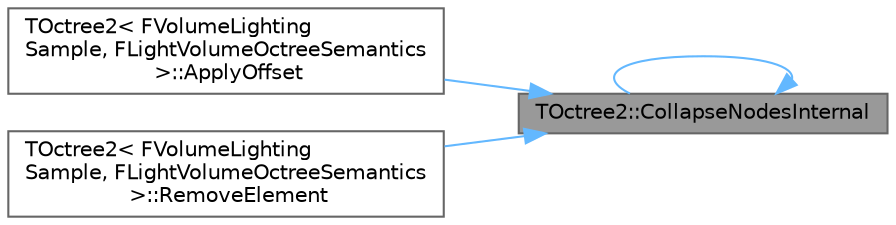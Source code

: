 digraph "TOctree2::CollapseNodesInternal"
{
 // INTERACTIVE_SVG=YES
 // LATEX_PDF_SIZE
  bgcolor="transparent";
  edge [fontname=Helvetica,fontsize=10,labelfontname=Helvetica,labelfontsize=10];
  node [fontname=Helvetica,fontsize=10,shape=box,height=0.2,width=0.4];
  rankdir="RL";
  Node1 [id="Node000001",label="TOctree2::CollapseNodesInternal",height=0.2,width=0.4,color="gray40", fillcolor="grey60", style="filled", fontcolor="black",tooltip=" "];
  Node1 -> Node2 [id="edge1_Node000001_Node000002",dir="back",color="steelblue1",style="solid",tooltip=" "];
  Node2 [id="Node000002",label="TOctree2\< FVolumeLighting\lSample, FLightVolumeOctreeSemantics\l \>::ApplyOffset",height=0.2,width=0.4,color="grey40", fillcolor="white", style="filled",URL="$db/d87/classTOctree2.html#aee8b7946ce5fbf327e1eb0adfaab2579",tooltip=" "];
  Node1 -> Node1 [id="edge2_Node000001_Node000001",dir="back",color="steelblue1",style="solid",tooltip=" "];
  Node1 -> Node3 [id="edge3_Node000001_Node000003",dir="back",color="steelblue1",style="solid",tooltip=" "];
  Node3 [id="Node000003",label="TOctree2\< FVolumeLighting\lSample, FLightVolumeOctreeSemantics\l \>::RemoveElement",height=0.2,width=0.4,color="grey40", fillcolor="white", style="filled",URL="$db/d87/classTOctree2.html#a4ce59a9ffa10b44141b8e0a9e91c6b0b",tooltip=" "];
}

